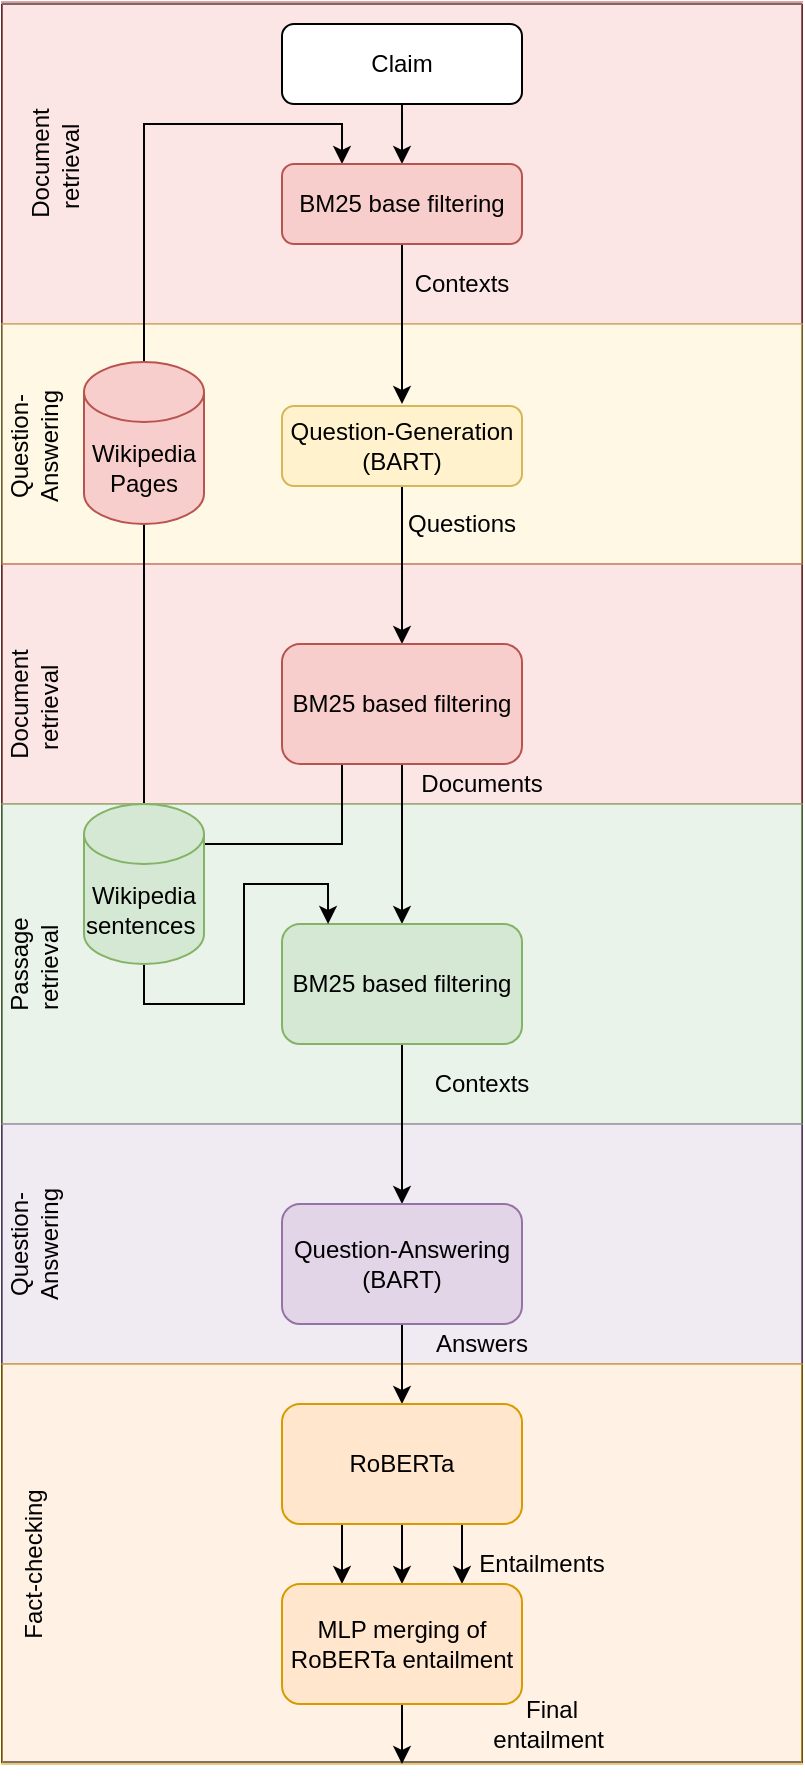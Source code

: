 <mxfile version="14.9.9" type="device"><diagram id="OxIzJ10LT4QcfNdCyvPI" name="Page-1"><mxGraphModel dx="946" dy="557" grid="1" gridSize="10" guides="1" tooltips="1" connect="1" arrows="1" fold="1" page="1" pageScale="1" pageWidth="827" pageHeight="1169" math="0" shadow="0"><root><mxCell id="0"/><mxCell id="1" parent="0"/><mxCell id="uQPmkNKL5ouIbKIfEdQe-1" value="" style="swimlane;startSize=0;fillColor=#000000;" vertex="1" parent="1"><mxGeometry x="559" y="41" width="400" height="879" as="geometry"/></mxCell><mxCell id="uQPmkNKL5ouIbKIfEdQe-2" value="" style="rounded=0;whiteSpace=wrap;html=1;fillColor=#f8cecc;strokeColor=#b85450;opacity=50;" vertex="1" parent="uQPmkNKL5ouIbKIfEdQe-1"><mxGeometry y="-1" width="400" height="161" as="geometry"/></mxCell><mxCell id="uQPmkNKL5ouIbKIfEdQe-3" style="edgeStyle=orthogonalEdgeStyle;rounded=0;orthogonalLoop=1;jettySize=auto;html=1;exitX=0.5;exitY=1;exitDx=0;exitDy=0;" edge="1" parent="uQPmkNKL5ouIbKIfEdQe-1" source="uQPmkNKL5ouIbKIfEdQe-2" target="uQPmkNKL5ouIbKIfEdQe-2"><mxGeometry relative="1" as="geometry"/></mxCell><mxCell id="uQPmkNKL5ouIbKIfEdQe-5" value="" style="rounded=0;whiteSpace=wrap;html=1;fillColor=#fff2cc;strokeColor=#d6b656;opacity=50;" vertex="1" parent="uQPmkNKL5ouIbKIfEdQe-1"><mxGeometry y="160" width="400" height="120" as="geometry"/></mxCell><mxCell id="uQPmkNKL5ouIbKIfEdQe-6" value="&lt;span style=&quot;color: rgba(0 , 0 , 0 , 0) ; font-family: monospace ; font-size: 0px&quot;&gt;%3CmxGraphModel%3E%3Croot%3E%3CmxCell%20id%3D%220%22%2F%3E%3CmxCell%20id%3D%221%22%20parent%3D%220%22%2F%3E%3CmxCell%20id%3D%222%22%20value%3D%22%22%20style%3D%22rounded%3D0%3BwhiteSpace%3Dwrap%3Bhtml%3D1%3BfillColor%3D%23f8cecc%3BstrokeColor%3D%23b85450%3B%22%20vertex%3D%221%22%20parent%3D%221%22%3E%3CmxGeometry%20x%3D%22440%22%20y%3D%22279%22%20width%3D%22400%22%20height%3D%22120%22%20as%3D%22geometry%22%2F%3E%3C%2FmxCell%3E%3C%2Froot%3E%3C%2FmxGraphModel%3E&lt;/span&gt;" style="rounded=0;whiteSpace=wrap;html=1;fillColor=#f8cecc;strokeColor=#b85450;opacity=50;" vertex="1" parent="uQPmkNKL5ouIbKIfEdQe-1"><mxGeometry y="280" width="400" height="120" as="geometry"/></mxCell><mxCell id="uQPmkNKL5ouIbKIfEdQe-7" value="&lt;span style=&quot;color: rgba(0 , 0 , 0 , 0) ; font-family: monospace ; font-size: 0px&quot;&gt;%3CmxGraphModel%3E%3Croot%3E%3CmxCell%20id%3D%220%22%2F%3E%3CmxCell%20id%3D%221%22%20parent%3D%220%22%2F%3E%3CmxCell%20id%3D%222%22%20value%3D%22%22%20style%3D%22rounded%3D0%3BwhiteSpace%3Dwrap%3Bhtml%3D1%3BfillColor%3D%23f8cecc%3BstrokeColor%3D%23b85450%3B%22%20vertex%3D%221%22%20parent%3D%221%22%3E%3CmxGeometry%20x%3D%22440%22%20y%3D%22279%22%20width%3D%22400%22%20height%3D%22120%22%20as%3D%22geometry%22%2F%3E%3C%2FmxCell%3E%3C%2Froot%3E%3C%2FmxGraphModel%3E&lt;/span&gt;" style="rounded=0;whiteSpace=wrap;html=1;fillColor=#d5e8d4;strokeColor=#82b366;opacity=50;" vertex="1" parent="uQPmkNKL5ouIbKIfEdQe-1"><mxGeometry y="400" width="400" height="160" as="geometry"/></mxCell><mxCell id="uQPmkNKL5ouIbKIfEdQe-8" value="&lt;span style=&quot;color: rgba(0 , 0 , 0 , 0) ; font-family: monospace ; font-size: 0px&quot;&gt;%3CmxGraphModel%3E%3Croot%3E%3CmxCell%20id%3D%220%22%2F%3E%3CmxCell%20id%3D%221%22%20parent%3D%220%22%2F%3E%3CmxCell%20id%3D%222%22%20value%3D%22%22%20style%3D%22rounded%3D0%3BwhiteSpace%3Dwrap%3Bhtml%3D1%3BfillColor%3D%23f8cecc%3BstrokeColor%3D%23b85450%3B%22%20vertex%3D%221%22%20parent%3D%221%22%3E%3CmxGeometry%20x%3D%22440%22%20y%3D%22279%22%20width%3D%22400%22%20height%3D%22120%22%20as%3D%22geometry%22%2F%3E%3C%2FmxCell%3E%3C%2Froot%3E%3C%2FmxGraphModel%3E&lt;/span&gt;" style="rounded=0;whiteSpace=wrap;html=1;fillColor=#e1d5e7;strokeColor=#9673a6;opacity=50;" vertex="1" parent="uQPmkNKL5ouIbKIfEdQe-1"><mxGeometry y="560" width="400" height="120" as="geometry"/></mxCell><mxCell id="uQPmkNKL5ouIbKIfEdQe-9" value="&lt;span style=&quot;color: rgba(0 , 0 , 0 , 0) ; font-family: monospace ; font-size: 0px&quot;&gt;%3CmxGraphModel%3E%3Croot%3E%3CmxCell%20id%3D%220%22%2F%3E%3CmxCell%20id%3D%221%22%20parent%3D%220%22%2F%3E%3CmxCell%20id%3D%222%22%20value%3D%22%22%20style%3D%22rounded%3D0%3BwhiteSpace%3Dwrap%3Bhtml%3D1%3BfillColor%3D%23f8cecc%3BstrokeColor%3D%23b85450%3B%22%20vertex%3D%221%22%20parent%3D%221%22%3E%3CmxGeometry%20x%3D%22440%22%20y%3D%22279%22%20width%3D%22400%22%20height%3D%22120%22%20as%3D%22geometry%22%2F%3E%3C%2FmxCell%3E%3C%2Froot%3E%3C%2FmxGraphModel%3E&lt;/span&gt;" style="rounded=0;whiteSpace=wrap;html=1;fillColor=#ffe6cc;strokeColor=#d79b00;opacity=50;" vertex="1" parent="uQPmkNKL5ouIbKIfEdQe-1"><mxGeometry y="680" width="400" height="200" as="geometry"/></mxCell><mxCell id="uQPmkNKL5ouIbKIfEdQe-10" style="edgeStyle=orthogonalEdgeStyle;rounded=0;orthogonalLoop=1;jettySize=auto;html=1;exitX=0.5;exitY=1;exitDx=0;exitDy=0;entryX=0.5;entryY=0;entryDx=0;entryDy=0;" edge="1" parent="uQPmkNKL5ouIbKIfEdQe-1" source="uQPmkNKL5ouIbKIfEdQe-11" target="uQPmkNKL5ouIbKIfEdQe-16"><mxGeometry relative="1" as="geometry"/></mxCell><mxCell id="uQPmkNKL5ouIbKIfEdQe-11" value="Claim" style="rounded=1;whiteSpace=wrap;html=1;fontSize=12;glass=0;strokeWidth=1;shadow=0;" vertex="1" parent="uQPmkNKL5ouIbKIfEdQe-1"><mxGeometry x="140" y="10" width="120" height="40" as="geometry"/></mxCell><mxCell id="uQPmkNKL5ouIbKIfEdQe-12" style="edgeStyle=orthogonalEdgeStyle;rounded=0;orthogonalLoop=1;jettySize=auto;html=1;exitX=0.5;exitY=0;exitDx=0;exitDy=0;exitPerimeter=0;entryX=0.25;entryY=0;entryDx=0;entryDy=0;" edge="1" parent="uQPmkNKL5ouIbKIfEdQe-1" source="uQPmkNKL5ouIbKIfEdQe-14" target="uQPmkNKL5ouIbKIfEdQe-16"><mxGeometry relative="1" as="geometry"/></mxCell><mxCell id="uQPmkNKL5ouIbKIfEdQe-13" style="edgeStyle=orthogonalEdgeStyle;rounded=0;orthogonalLoop=1;jettySize=auto;html=1;exitX=0.5;exitY=1;exitDx=0;exitDy=0;exitPerimeter=0;entryX=0.25;entryY=0;entryDx=0;entryDy=0;" edge="1" parent="uQPmkNKL5ouIbKIfEdQe-1" source="uQPmkNKL5ouIbKIfEdQe-14" target="uQPmkNKL5ouIbKIfEdQe-22"><mxGeometry relative="1" as="geometry"><Array as="points"><mxPoint x="71" y="420"/><mxPoint x="170" y="420"/></Array></mxGeometry></mxCell><mxCell id="uQPmkNKL5ouIbKIfEdQe-14" value="Wikipedia Pages" style="shape=cylinder3;whiteSpace=wrap;html=1;boundedLbl=1;backgroundOutline=1;size=15;fillColor=#f8cecc;strokeColor=#b85450;" vertex="1" parent="uQPmkNKL5ouIbKIfEdQe-1"><mxGeometry x="41" y="179" width="60" height="81" as="geometry"/></mxCell><mxCell id="uQPmkNKL5ouIbKIfEdQe-15" style="edgeStyle=orthogonalEdgeStyle;rounded=0;orthogonalLoop=1;jettySize=auto;html=1;exitX=0.5;exitY=1;exitDx=0;exitDy=0;entryX=0.5;entryY=0;entryDx=0;entryDy=0;" edge="1" parent="uQPmkNKL5ouIbKIfEdQe-1" source="uQPmkNKL5ouIbKIfEdQe-16"><mxGeometry relative="1" as="geometry"><mxPoint x="200" y="200" as="targetPoint"/></mxGeometry></mxCell><mxCell id="uQPmkNKL5ouIbKIfEdQe-16" value="BM25 base filtering" style="rounded=1;whiteSpace=wrap;html=1;fontSize=12;glass=0;strokeWidth=1;shadow=0;fillColor=#f8cecc;strokeColor=#b85450;" vertex="1" parent="uQPmkNKL5ouIbKIfEdQe-1"><mxGeometry x="140" y="80" width="120" height="40" as="geometry"/></mxCell><mxCell id="uQPmkNKL5ouIbKIfEdQe-19" style="edgeStyle=orthogonalEdgeStyle;rounded=0;orthogonalLoop=1;jettySize=auto;html=1;exitX=0.5;exitY=1;exitDx=0;exitDy=0;entryX=0.5;entryY=0;entryDx=0;entryDy=0;" edge="1" parent="uQPmkNKL5ouIbKIfEdQe-1" source="uQPmkNKL5ouIbKIfEdQe-20" target="uQPmkNKL5ouIbKIfEdQe-22"><mxGeometry relative="1" as="geometry"/></mxCell><mxCell id="uQPmkNKL5ouIbKIfEdQe-20" value="Question-Generation (BART)" style="rounded=1;whiteSpace=wrap;html=1;fontSize=12;glass=0;strokeWidth=1;shadow=0;fillColor=#fff2cc;strokeColor=#d6b656;" vertex="1" parent="uQPmkNKL5ouIbKIfEdQe-1"><mxGeometry x="140" y="201" width="120" height="40" as="geometry"/></mxCell><mxCell id="uQPmkNKL5ouIbKIfEdQe-21" style="edgeStyle=orthogonalEdgeStyle;rounded=0;orthogonalLoop=1;jettySize=auto;html=1;exitX=0.5;exitY=1;exitDx=0;exitDy=0;entryX=0.5;entryY=0;entryDx=0;entryDy=0;" edge="1" parent="uQPmkNKL5ouIbKIfEdQe-1" source="uQPmkNKL5ouIbKIfEdQe-22" target="uQPmkNKL5ouIbKIfEdQe-24"><mxGeometry relative="1" as="geometry"/></mxCell><mxCell id="uQPmkNKL5ouIbKIfEdQe-22" value="BM25 based filtering" style="rounded=1;whiteSpace=wrap;html=1;fillColor=#f8cecc;strokeColor=#b85450;" vertex="1" parent="uQPmkNKL5ouIbKIfEdQe-1"><mxGeometry x="140" y="320" width="120" height="60" as="geometry"/></mxCell><mxCell id="uQPmkNKL5ouIbKIfEdQe-23" style="edgeStyle=orthogonalEdgeStyle;rounded=0;orthogonalLoop=1;jettySize=auto;html=1;exitX=0.5;exitY=1;exitDx=0;exitDy=0;" edge="1" parent="uQPmkNKL5ouIbKIfEdQe-1" source="uQPmkNKL5ouIbKIfEdQe-24" target="uQPmkNKL5ouIbKIfEdQe-26"><mxGeometry relative="1" as="geometry"/></mxCell><mxCell id="uQPmkNKL5ouIbKIfEdQe-24" value="BM25 based filtering" style="rounded=1;whiteSpace=wrap;html=1;fillColor=#d5e8d4;strokeColor=#82b366;" vertex="1" parent="uQPmkNKL5ouIbKIfEdQe-1"><mxGeometry x="140" y="460" width="120" height="60" as="geometry"/></mxCell><mxCell id="uQPmkNKL5ouIbKIfEdQe-25" style="edgeStyle=orthogonalEdgeStyle;rounded=0;orthogonalLoop=1;jettySize=auto;html=1;exitX=0.5;exitY=1;exitDx=0;exitDy=0;entryX=0.5;entryY=0;entryDx=0;entryDy=0;" edge="1" parent="uQPmkNKL5ouIbKIfEdQe-1" source="uQPmkNKL5ouIbKIfEdQe-26" target="uQPmkNKL5ouIbKIfEdQe-30"><mxGeometry relative="1" as="geometry"/></mxCell><mxCell id="uQPmkNKL5ouIbKIfEdQe-26" value="Question-Answering (BART)" style="rounded=1;whiteSpace=wrap;html=1;fillColor=#e1d5e7;strokeColor=#9673a6;" vertex="1" parent="uQPmkNKL5ouIbKIfEdQe-1"><mxGeometry x="140" y="600" width="120" height="60" as="geometry"/></mxCell><mxCell id="uQPmkNKL5ouIbKIfEdQe-27" style="edgeStyle=orthogonalEdgeStyle;rounded=0;orthogonalLoop=1;jettySize=auto;html=1;exitX=0.5;exitY=1;exitDx=0;exitDy=0;entryX=0.5;entryY=0;entryDx=0;entryDy=0;" edge="1" parent="uQPmkNKL5ouIbKIfEdQe-1" source="uQPmkNKL5ouIbKIfEdQe-30" target="uQPmkNKL5ouIbKIfEdQe-32"><mxGeometry relative="1" as="geometry"/></mxCell><mxCell id="uQPmkNKL5ouIbKIfEdQe-28" style="edgeStyle=orthogonalEdgeStyle;rounded=0;orthogonalLoop=1;jettySize=auto;html=1;exitX=0.25;exitY=1;exitDx=0;exitDy=0;entryX=0.25;entryY=0;entryDx=0;entryDy=0;" edge="1" parent="uQPmkNKL5ouIbKIfEdQe-1" source="uQPmkNKL5ouIbKIfEdQe-30" target="uQPmkNKL5ouIbKIfEdQe-32"><mxGeometry relative="1" as="geometry"/></mxCell><mxCell id="uQPmkNKL5ouIbKIfEdQe-29" style="edgeStyle=orthogonalEdgeStyle;rounded=0;orthogonalLoop=1;jettySize=auto;html=1;exitX=0.75;exitY=1;exitDx=0;exitDy=0;entryX=0.75;entryY=0;entryDx=0;entryDy=0;" edge="1" parent="uQPmkNKL5ouIbKIfEdQe-1" source="uQPmkNKL5ouIbKIfEdQe-30" target="uQPmkNKL5ouIbKIfEdQe-32"><mxGeometry relative="1" as="geometry"/></mxCell><mxCell id="uQPmkNKL5ouIbKIfEdQe-30" value="RoBERTa" style="rounded=1;whiteSpace=wrap;html=1;fillColor=#ffe6cc;strokeColor=#d79b00;" vertex="1" parent="uQPmkNKL5ouIbKIfEdQe-1"><mxGeometry x="140" y="700" width="120" height="60" as="geometry"/></mxCell><mxCell id="uQPmkNKL5ouIbKIfEdQe-31" style="edgeStyle=orthogonalEdgeStyle;rounded=0;orthogonalLoop=1;jettySize=auto;html=1;exitX=0.5;exitY=1;exitDx=0;exitDy=0;entryX=0.5;entryY=1;entryDx=0;entryDy=0;" edge="1" parent="uQPmkNKL5ouIbKIfEdQe-1" source="uQPmkNKL5ouIbKIfEdQe-32" target="uQPmkNKL5ouIbKIfEdQe-9"><mxGeometry relative="1" as="geometry"/></mxCell><mxCell id="uQPmkNKL5ouIbKIfEdQe-32" value="MLP merging of RoBERTa entailment" style="rounded=1;whiteSpace=wrap;html=1;fillColor=#ffe6cc;strokeColor=#d79b00;" vertex="1" parent="uQPmkNKL5ouIbKIfEdQe-1"><mxGeometry x="140" y="790" width="120" height="60" as="geometry"/></mxCell><mxCell id="uQPmkNKL5ouIbKIfEdQe-33" style="edgeStyle=orthogonalEdgeStyle;rounded=0;orthogonalLoop=1;jettySize=auto;html=1;exitX=0.5;exitY=1;exitDx=0;exitDy=0;exitPerimeter=0;entryX=0.192;entryY=0;entryDx=0;entryDy=0;entryPerimeter=0;" edge="1" parent="uQPmkNKL5ouIbKIfEdQe-1" source="uQPmkNKL5ouIbKIfEdQe-34" target="uQPmkNKL5ouIbKIfEdQe-24"><mxGeometry relative="1" as="geometry"/></mxCell><mxCell id="uQPmkNKL5ouIbKIfEdQe-34" value="Wikipedia sentences&amp;nbsp;" style="shape=cylinder3;whiteSpace=wrap;html=1;boundedLbl=1;backgroundOutline=1;size=15;fillColor=#d5e8d4;strokeColor=#82b366;" vertex="1" parent="uQPmkNKL5ouIbKIfEdQe-1"><mxGeometry x="41" y="400" width="60" height="80" as="geometry"/></mxCell><mxCell id="uQPmkNKL5ouIbKIfEdQe-35" value="Contexts" style="text;html=1;strokeColor=none;fillColor=none;align=center;verticalAlign=middle;whiteSpace=wrap;rounded=0;" vertex="1" parent="uQPmkNKL5ouIbKIfEdQe-1"><mxGeometry x="210" y="130" width="40" height="20" as="geometry"/></mxCell><mxCell id="uQPmkNKL5ouIbKIfEdQe-37" value="Questions" style="text;html=1;strokeColor=none;fillColor=none;align=center;verticalAlign=middle;whiteSpace=wrap;rounded=0;" vertex="1" parent="uQPmkNKL5ouIbKIfEdQe-1"><mxGeometry x="210" y="250" width="40" height="20" as="geometry"/></mxCell><mxCell id="uQPmkNKL5ouIbKIfEdQe-38" value="Documents" style="text;html=1;strokeColor=none;fillColor=none;align=center;verticalAlign=middle;whiteSpace=wrap;rounded=0;" vertex="1" parent="uQPmkNKL5ouIbKIfEdQe-1"><mxGeometry x="220" y="380" width="40" height="20" as="geometry"/></mxCell><mxCell id="uQPmkNKL5ouIbKIfEdQe-39" value="Contexts" style="text;html=1;strokeColor=none;fillColor=none;align=center;verticalAlign=middle;whiteSpace=wrap;rounded=0;" vertex="1" parent="uQPmkNKL5ouIbKIfEdQe-1"><mxGeometry x="220" y="530" width="40" height="20" as="geometry"/></mxCell><mxCell id="uQPmkNKL5ouIbKIfEdQe-40" value="Answers" style="text;html=1;strokeColor=none;fillColor=none;align=center;verticalAlign=middle;whiteSpace=wrap;rounded=0;" vertex="1" parent="uQPmkNKL5ouIbKIfEdQe-1"><mxGeometry x="220" y="660" width="40" height="20" as="geometry"/></mxCell><mxCell id="uQPmkNKL5ouIbKIfEdQe-41" value="Entailments" style="text;html=1;strokeColor=none;fillColor=none;align=center;verticalAlign=middle;whiteSpace=wrap;rounded=0;" vertex="1" parent="uQPmkNKL5ouIbKIfEdQe-1"><mxGeometry x="250" y="770" width="40" height="20" as="geometry"/></mxCell><mxCell id="uQPmkNKL5ouIbKIfEdQe-42" value="Final entailment&amp;nbsp;" style="text;html=1;strokeColor=none;fillColor=none;align=center;verticalAlign=middle;whiteSpace=wrap;rounded=0;" vertex="1" parent="uQPmkNKL5ouIbKIfEdQe-1"><mxGeometry x="240" y="850" width="70" height="20" as="geometry"/></mxCell><mxCell id="uQPmkNKL5ouIbKIfEdQe-43" value="Document retrieval&amp;nbsp;" style="text;html=1;strokeColor=none;fillColor=none;align=center;verticalAlign=middle;whiteSpace=wrap;rounded=0;opacity=50;rotation=-90;" vertex="1" parent="uQPmkNKL5ouIbKIfEdQe-1"><mxGeometry x="-19" y="69.5" width="90" height="20" as="geometry"/></mxCell><mxCell id="uQPmkNKL5ouIbKIfEdQe-45" value="Question-Answering" style="text;html=1;strokeColor=none;fillColor=none;align=center;verticalAlign=middle;whiteSpace=wrap;rounded=0;opacity=50;rotation=-90;" vertex="1" parent="uQPmkNKL5ouIbKIfEdQe-1"><mxGeometry x="-29" y="211" width="90" height="20" as="geometry"/></mxCell><mxCell id="uQPmkNKL5ouIbKIfEdQe-46" value="Document retrieval&amp;nbsp;" style="text;html=1;strokeColor=none;fillColor=none;align=center;verticalAlign=middle;whiteSpace=wrap;rounded=0;opacity=50;rotation=-90;" vertex="1" parent="uQPmkNKL5ouIbKIfEdQe-1"><mxGeometry x="-29" y="340" width="90" height="20" as="geometry"/></mxCell><mxCell id="uQPmkNKL5ouIbKIfEdQe-47" value="Passage retrieval&amp;nbsp;" style="text;html=1;strokeColor=none;fillColor=none;align=center;verticalAlign=middle;whiteSpace=wrap;rounded=0;opacity=50;rotation=-90;" vertex="1" parent="uQPmkNKL5ouIbKIfEdQe-1"><mxGeometry x="-29" y="470" width="90" height="20" as="geometry"/></mxCell><mxCell id="uQPmkNKL5ouIbKIfEdQe-48" value="Question-Answering" style="text;html=1;strokeColor=none;fillColor=none;align=center;verticalAlign=middle;whiteSpace=wrap;rounded=0;opacity=50;rotation=-90;" vertex="1" parent="uQPmkNKL5ouIbKIfEdQe-1"><mxGeometry x="-29" y="610" width="90" height="20" as="geometry"/></mxCell><mxCell id="uQPmkNKL5ouIbKIfEdQe-49" value="Fact-checking" style="text;html=1;strokeColor=none;fillColor=none;align=center;verticalAlign=middle;whiteSpace=wrap;rounded=0;opacity=50;rotation=-90;" vertex="1" parent="uQPmkNKL5ouIbKIfEdQe-1"><mxGeometry x="-29" y="770" width="90" height="20" as="geometry"/></mxCell></root></mxGraphModel></diagram></mxfile>